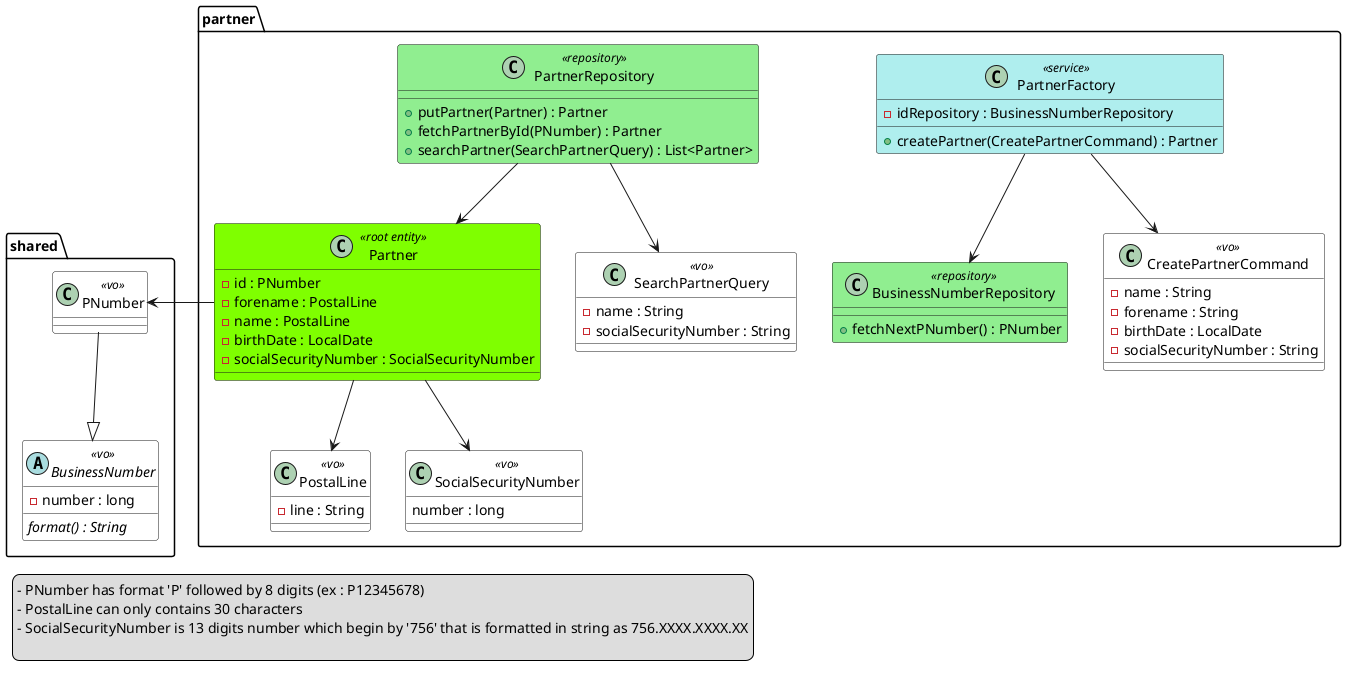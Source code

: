 @startuml
skinparam class {
    BackgroundColor<<root entity>> #chartreuse
    BackgroundColor<<entity>> #DodgerBlue
    FontColor<<entity>> #Linen
    AttributeFontColor<<entity>> #Linen
    StereotypeFontColor<<entity>> #Linen
    BackgroundColor<<vo>> #White
    BackgroundColor<<service>> #PaleTurquoise
    BackgroundColor<<repository>> #lightgreen
}

package partner {
    class PartnerFactory <<service>> {
        - idRepository : BusinessNumberRepository
        + createPartner(CreatePartnerCommand) : Partner
    }
    class BusinessNumberRepository <<repository>> {
        + fetchNextPNumber() : PNumber
    }
    class PartnerRepository <<repository>> {
        + putPartner(Partner) : Partner
        + fetchPartnerById(PNumber) : Partner
        + searchPartner(SearchPartnerQuery) : List<Partner>
    }
    class CreatePartnerCommand <<vo>> {
        - name : String
        - forename : String
        - birthDate : LocalDate
        - socialSecurityNumber : String
    }
    class SearchPartnerQuery <<vo>> {
        - name : String
        - socialSecurityNumber : String
    }
    class Partner <<root entity>> {
        - id : PNumber
        - forename : PostalLine
        - name : PostalLine
        - birthDate : LocalDate
        - socialSecurityNumber : SocialSecurityNumber
    }
    class PostalLine <<vo>> {
        - line : String
    }
    class SocialSecurityNumber <<vo>> {
        number : long
    }
    PartnerFactory --> BusinessNumberRepository
    PartnerFactory --> CreatePartnerCommand

    PartnerRepository --> Partner
    PartnerRepository --> SearchPartnerQuery

    Partner --> PostalLine
    Partner --> SocialSecurityNumber
}

package shared {
    class PNumber <<vo>>

    abstract BusinessNumber <<vo>> {
        - number : long
        {abstract} format() : String
    }

    PNumber --|> BusinessNumber
}

Partner -left-> PNumber

legend left
- PNumber has format 'P' followed by 8 digits (ex : P12345678)
- PostalLine can only contains 30 characters
- SocialSecurityNumber is 13 digits number which begin by '756' that is formatted in string as 756.XXXX.XXXX.XX

end legend

@enduml